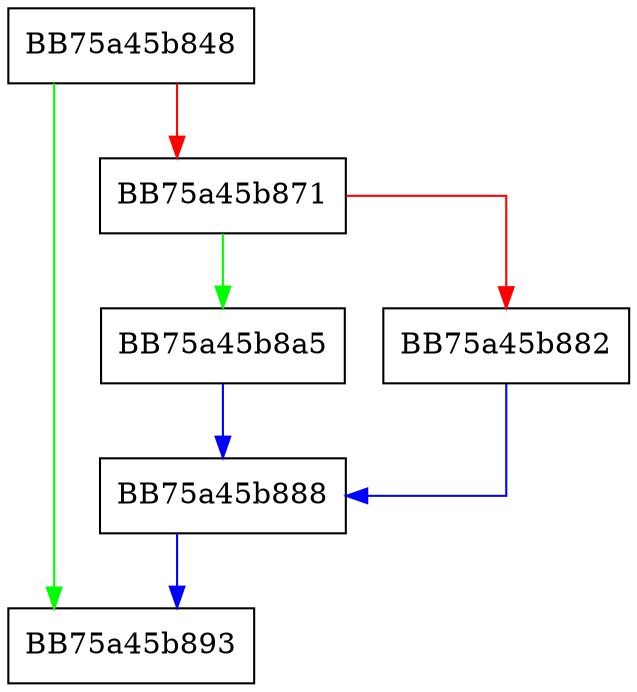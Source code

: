 digraph walHashGet {
  node [shape="box"];
  graph [splines=ortho];
  BB75a45b848 -> BB75a45b893 [color="green"];
  BB75a45b848 -> BB75a45b871 [color="red"];
  BB75a45b871 -> BB75a45b8a5 [color="green"];
  BB75a45b871 -> BB75a45b882 [color="red"];
  BB75a45b882 -> BB75a45b888 [color="blue"];
  BB75a45b888 -> BB75a45b893 [color="blue"];
  BB75a45b8a5 -> BB75a45b888 [color="blue"];
}